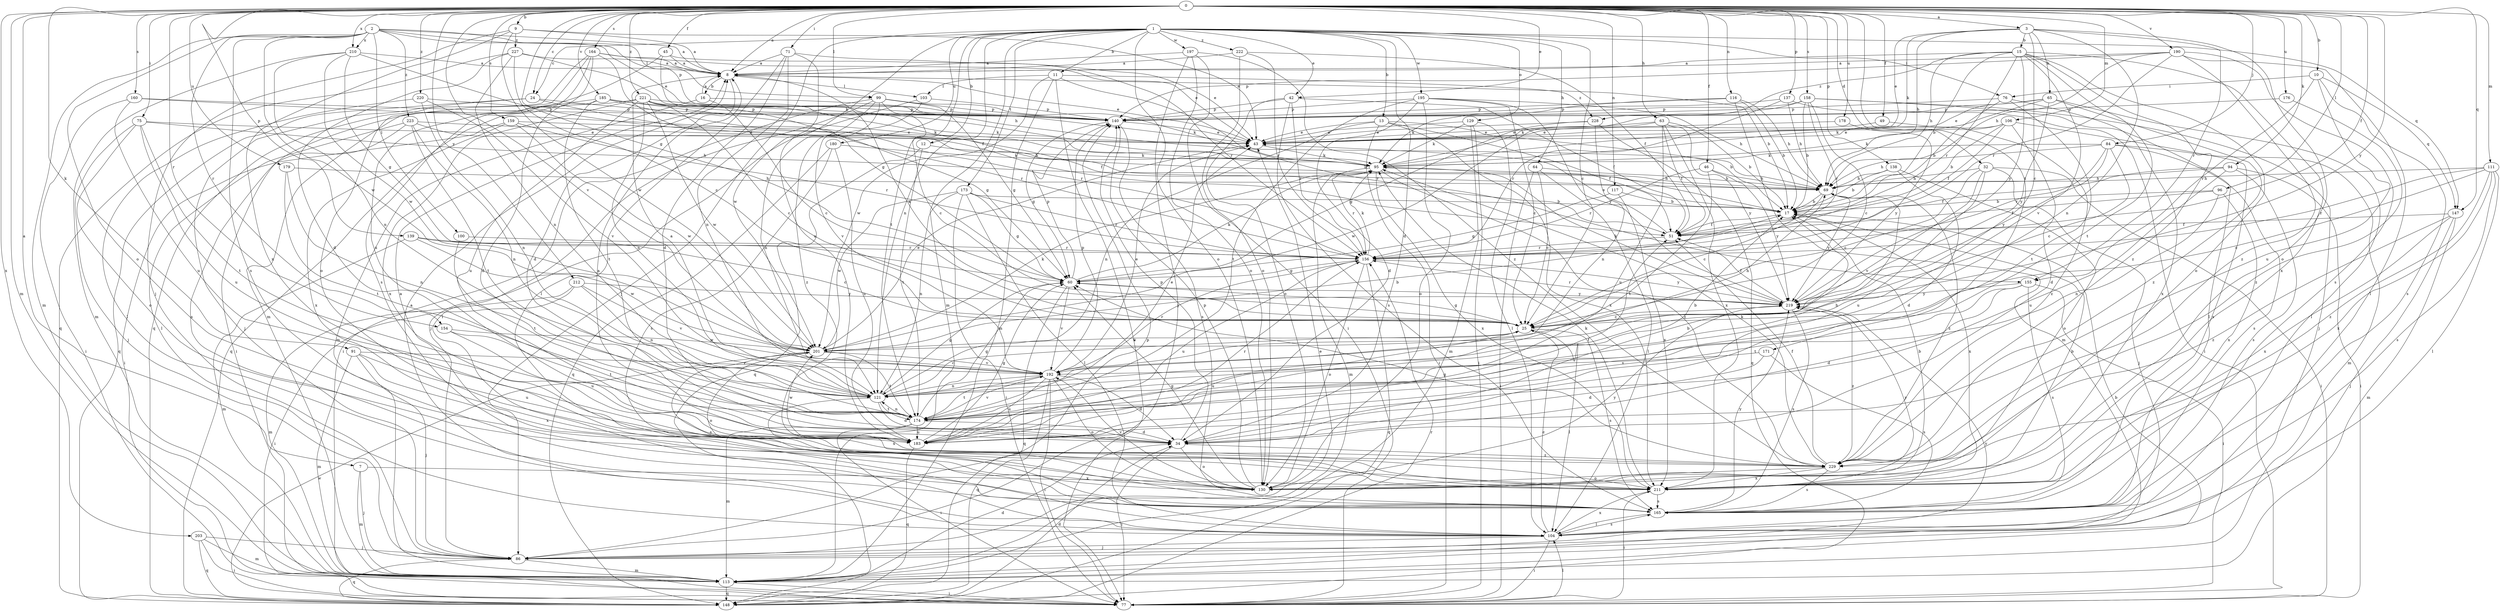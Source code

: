 strict digraph  {
0;
1;
2;
3;
7;
8;
9;
10;
11;
12;
13;
15;
16;
17;
24;
25;
32;
34;
42;
43;
45;
46;
49;
51;
60;
63;
64;
65;
69;
71;
75;
76;
77;
84;
86;
91;
94;
95;
96;
99;
100;
103;
104;
106;
111;
113;
116;
117;
121;
129;
130;
137;
138;
139;
140;
147;
148;
154;
155;
156;
158;
159;
160;
164;
165;
171;
173;
174;
176;
178;
179;
180;
183;
185;
190;
192;
195;
197;
201;
203;
210;
211;
212;
219;
220;
221;
222;
223;
227;
228;
229;
0 -> 3  [label=a];
0 -> 7  [label=a];
0 -> 8  [label=a];
0 -> 9  [label=b];
0 -> 10  [label=b];
0 -> 24  [label=c];
0 -> 32  [label=d];
0 -> 42  [label=e];
0 -> 45  [label=f];
0 -> 46  [label=f];
0 -> 49  [label=f];
0 -> 51  [label=f];
0 -> 60  [label=g];
0 -> 63  [label=h];
0 -> 71  [label=i];
0 -> 75  [label=i];
0 -> 84  [label=j];
0 -> 91  [label=k];
0 -> 94  [label=k];
0 -> 96  [label=l];
0 -> 99  [label=l];
0 -> 106  [label=m];
0 -> 111  [label=m];
0 -> 113  [label=m];
0 -> 116  [label=n];
0 -> 117  [label=n];
0 -> 137  [label=p];
0 -> 138  [label=p];
0 -> 139  [label=p];
0 -> 147  [label=q];
0 -> 154  [label=r];
0 -> 158  [label=s];
0 -> 159  [label=s];
0 -> 160  [label=s];
0 -> 164  [label=s];
0 -> 171  [label=t];
0 -> 176  [label=u];
0 -> 178  [label=u];
0 -> 179  [label=u];
0 -> 185  [label=v];
0 -> 190  [label=v];
0 -> 192  [label=v];
0 -> 203  [label=x];
0 -> 210  [label=x];
0 -> 212  [label=y];
0 -> 219  [label=y];
0 -> 220  [label=z];
0 -> 221  [label=z];
1 -> 11  [label=b];
1 -> 12  [label=b];
1 -> 13  [label=b];
1 -> 24  [label=c];
1 -> 25  [label=c];
1 -> 34  [label=d];
1 -> 42  [label=e];
1 -> 64  [label=h];
1 -> 76  [label=i];
1 -> 86  [label=j];
1 -> 113  [label=m];
1 -> 121  [label=n];
1 -> 129  [label=o];
1 -> 130  [label=o];
1 -> 147  [label=q];
1 -> 173  [label=t];
1 -> 174  [label=t];
1 -> 180  [label=u];
1 -> 183  [label=u];
1 -> 195  [label=w];
1 -> 197  [label=w];
1 -> 222  [label=z];
2 -> 8  [label=a];
2 -> 43  [label=e];
2 -> 99  [label=l];
2 -> 100  [label=l];
2 -> 113  [label=m];
2 -> 130  [label=o];
2 -> 140  [label=p];
2 -> 154  [label=r];
2 -> 165  [label=s];
2 -> 201  [label=w];
2 -> 210  [label=x];
2 -> 223  [label=z];
3 -> 15  [label=b];
3 -> 25  [label=c];
3 -> 43  [label=e];
3 -> 65  [label=h];
3 -> 69  [label=h];
3 -> 95  [label=k];
3 -> 121  [label=n];
3 -> 130  [label=o];
3 -> 155  [label=r];
7 -> 86  [label=j];
7 -> 113  [label=m];
7 -> 211  [label=x];
8 -> 16  [label=b];
8 -> 17  [label=b];
8 -> 34  [label=d];
8 -> 43  [label=e];
8 -> 103  [label=l];
9 -> 8  [label=a];
9 -> 43  [label=e];
9 -> 86  [label=j];
9 -> 201  [label=w];
9 -> 211  [label=x];
9 -> 227  [label=z];
10 -> 76  [label=i];
10 -> 147  [label=q];
10 -> 155  [label=r];
10 -> 165  [label=s];
10 -> 183  [label=u];
11 -> 77  [label=i];
11 -> 103  [label=l];
11 -> 113  [label=m];
11 -> 155  [label=r];
11 -> 201  [label=w];
11 -> 228  [label=z];
12 -> 95  [label=k];
12 -> 148  [label=q];
12 -> 174  [label=t];
13 -> 17  [label=b];
13 -> 43  [label=e];
13 -> 51  [label=f];
13 -> 77  [label=i];
13 -> 121  [label=n];
13 -> 211  [label=x];
15 -> 8  [label=a];
15 -> 17  [label=b];
15 -> 69  [label=h];
15 -> 130  [label=o];
15 -> 156  [label=r];
15 -> 174  [label=t];
15 -> 192  [label=v];
15 -> 211  [label=x];
15 -> 219  [label=y];
15 -> 228  [label=z];
15 -> 229  [label=z];
16 -> 8  [label=a];
16 -> 25  [label=c];
16 -> 113  [label=m];
16 -> 140  [label=p];
17 -> 51  [label=f];
17 -> 211  [label=x];
24 -> 86  [label=j];
24 -> 140  [label=p];
24 -> 148  [label=q];
24 -> 156  [label=r];
25 -> 8  [label=a];
25 -> 60  [label=g];
25 -> 104  [label=l];
25 -> 165  [label=s];
25 -> 183  [label=u];
25 -> 201  [label=w];
32 -> 25  [label=c];
32 -> 69  [label=h];
32 -> 77  [label=i];
32 -> 86  [label=j];
32 -> 183  [label=u];
32 -> 192  [label=v];
34 -> 17  [label=b];
34 -> 77  [label=i];
34 -> 130  [label=o];
34 -> 140  [label=p];
34 -> 229  [label=z];
42 -> 51  [label=f];
42 -> 130  [label=o];
42 -> 140  [label=p];
42 -> 156  [label=r];
42 -> 165  [label=s];
43 -> 95  [label=k];
45 -> 8  [label=a];
45 -> 43  [label=e];
45 -> 69  [label=h];
45 -> 113  [label=m];
46 -> 69  [label=h];
46 -> 156  [label=r];
46 -> 174  [label=t];
46 -> 219  [label=y];
49 -> 43  [label=e];
49 -> 229  [label=z];
51 -> 43  [label=e];
51 -> 156  [label=r];
60 -> 95  [label=k];
60 -> 140  [label=p];
60 -> 148  [label=q];
60 -> 192  [label=v];
60 -> 219  [label=y];
63 -> 17  [label=b];
63 -> 43  [label=e];
63 -> 51  [label=f];
63 -> 183  [label=u];
63 -> 201  [label=w];
63 -> 211  [label=x];
63 -> 219  [label=y];
64 -> 25  [label=c];
64 -> 69  [label=h];
64 -> 77  [label=i];
64 -> 104  [label=l];
65 -> 43  [label=e];
65 -> 95  [label=k];
65 -> 104  [label=l];
65 -> 140  [label=p];
65 -> 219  [label=y];
65 -> 229  [label=z];
69 -> 17  [label=b];
69 -> 25  [label=c];
69 -> 219  [label=y];
69 -> 229  [label=z];
71 -> 8  [label=a];
71 -> 34  [label=d];
71 -> 104  [label=l];
71 -> 121  [label=n];
71 -> 156  [label=r];
71 -> 201  [label=w];
75 -> 43  [label=e];
75 -> 69  [label=h];
75 -> 86  [label=j];
75 -> 130  [label=o];
75 -> 174  [label=t];
75 -> 183  [label=u];
76 -> 17  [label=b];
76 -> 140  [label=p];
76 -> 174  [label=t];
76 -> 211  [label=x];
77 -> 104  [label=l];
84 -> 25  [label=c];
84 -> 69  [label=h];
84 -> 95  [label=k];
84 -> 113  [label=m];
84 -> 156  [label=r];
84 -> 165  [label=s];
84 -> 219  [label=y];
86 -> 43  [label=e];
86 -> 113  [label=m];
86 -> 140  [label=p];
86 -> 148  [label=q];
91 -> 86  [label=j];
91 -> 113  [label=m];
91 -> 183  [label=u];
91 -> 192  [label=v];
91 -> 211  [label=x];
94 -> 51  [label=f];
94 -> 69  [label=h];
94 -> 77  [label=i];
94 -> 165  [label=s];
94 -> 183  [label=u];
95 -> 69  [label=h];
95 -> 113  [label=m];
95 -> 156  [label=r];
95 -> 211  [label=x];
95 -> 229  [label=z];
96 -> 17  [label=b];
96 -> 51  [label=f];
96 -> 121  [label=n];
96 -> 211  [label=x];
99 -> 25  [label=c];
99 -> 60  [label=g];
99 -> 77  [label=i];
99 -> 95  [label=k];
99 -> 104  [label=l];
99 -> 121  [label=n];
99 -> 140  [label=p];
99 -> 192  [label=v];
100 -> 156  [label=r];
100 -> 174  [label=t];
103 -> 86  [label=j];
103 -> 140  [label=p];
103 -> 229  [label=z];
104 -> 8  [label=a];
104 -> 25  [label=c];
104 -> 77  [label=i];
104 -> 86  [label=j];
104 -> 165  [label=s];
104 -> 211  [label=x];
106 -> 17  [label=b];
106 -> 34  [label=d];
106 -> 43  [label=e];
106 -> 51  [label=f];
106 -> 95  [label=k];
106 -> 165  [label=s];
111 -> 25  [label=c];
111 -> 69  [label=h];
111 -> 104  [label=l];
111 -> 156  [label=r];
111 -> 165  [label=s];
111 -> 211  [label=x];
111 -> 229  [label=z];
113 -> 17  [label=b];
113 -> 34  [label=d];
113 -> 77  [label=i];
113 -> 148  [label=q];
113 -> 219  [label=y];
116 -> 17  [label=b];
116 -> 69  [label=h];
116 -> 95  [label=k];
116 -> 113  [label=m];
116 -> 140  [label=p];
117 -> 17  [label=b];
117 -> 60  [label=g];
117 -> 211  [label=x];
121 -> 8  [label=a];
121 -> 17  [label=b];
121 -> 25  [label=c];
121 -> 34  [label=d];
121 -> 60  [label=g];
121 -> 174  [label=t];
121 -> 211  [label=x];
129 -> 43  [label=e];
129 -> 77  [label=i];
129 -> 95  [label=k];
129 -> 104  [label=l];
129 -> 113  [label=m];
130 -> 17  [label=b];
130 -> 60  [label=g];
130 -> 140  [label=p];
130 -> 192  [label=v];
130 -> 219  [label=y];
137 -> 69  [label=h];
137 -> 77  [label=i];
137 -> 140  [label=p];
137 -> 156  [label=r];
138 -> 17  [label=b];
138 -> 34  [label=d];
138 -> 69  [label=h];
138 -> 130  [label=o];
139 -> 25  [label=c];
139 -> 113  [label=m];
139 -> 156  [label=r];
139 -> 201  [label=w];
140 -> 43  [label=e];
140 -> 60  [label=g];
140 -> 165  [label=s];
147 -> 51  [label=f];
147 -> 86  [label=j];
147 -> 113  [label=m];
147 -> 211  [label=x];
147 -> 229  [label=z];
148 -> 34  [label=d];
148 -> 156  [label=r];
148 -> 201  [label=w];
154 -> 174  [label=t];
154 -> 183  [label=u];
154 -> 201  [label=w];
155 -> 34  [label=d];
155 -> 77  [label=i];
155 -> 165  [label=s];
155 -> 174  [label=t];
155 -> 219  [label=y];
156 -> 60  [label=g];
156 -> 95  [label=k];
156 -> 130  [label=o];
156 -> 148  [label=q];
156 -> 183  [label=u];
156 -> 219  [label=y];
158 -> 17  [label=b];
158 -> 25  [label=c];
158 -> 86  [label=j];
158 -> 95  [label=k];
158 -> 104  [label=l];
158 -> 140  [label=p];
158 -> 156  [label=r];
159 -> 43  [label=e];
159 -> 77  [label=i];
159 -> 156  [label=r];
159 -> 201  [label=w];
159 -> 211  [label=x];
160 -> 17  [label=b];
160 -> 77  [label=i];
160 -> 140  [label=p];
160 -> 183  [label=u];
164 -> 8  [label=a];
164 -> 43  [label=e];
164 -> 60  [label=g];
164 -> 130  [label=o];
164 -> 148  [label=q];
164 -> 165  [label=s];
164 -> 183  [label=u];
165 -> 8  [label=a];
165 -> 104  [label=l];
165 -> 219  [label=y];
171 -> 34  [label=d];
171 -> 165  [label=s];
171 -> 192  [label=v];
173 -> 17  [label=b];
173 -> 60  [label=g];
173 -> 77  [label=i];
173 -> 104  [label=l];
173 -> 121  [label=n];
173 -> 156  [label=r];
173 -> 201  [label=w];
174 -> 34  [label=d];
174 -> 43  [label=e];
174 -> 60  [label=g];
174 -> 69  [label=h];
174 -> 77  [label=i];
174 -> 113  [label=m];
174 -> 121  [label=n];
174 -> 183  [label=u];
174 -> 192  [label=v];
176 -> 140  [label=p];
176 -> 229  [label=z];
178 -> 43  [label=e];
178 -> 219  [label=y];
179 -> 69  [label=h];
179 -> 121  [label=n];
179 -> 174  [label=t];
180 -> 95  [label=k];
180 -> 148  [label=q];
180 -> 165  [label=s];
180 -> 183  [label=u];
183 -> 51  [label=f];
183 -> 60  [label=g];
183 -> 148  [label=q];
183 -> 156  [label=r];
183 -> 201  [label=w];
185 -> 34  [label=d];
185 -> 77  [label=i];
185 -> 95  [label=k];
185 -> 140  [label=p];
185 -> 156  [label=r];
185 -> 174  [label=t];
190 -> 8  [label=a];
190 -> 69  [label=h];
190 -> 104  [label=l];
190 -> 140  [label=p];
190 -> 156  [label=r];
190 -> 165  [label=s];
190 -> 229  [label=z];
192 -> 34  [label=d];
192 -> 43  [label=e];
192 -> 77  [label=i];
192 -> 121  [label=n];
192 -> 130  [label=o];
192 -> 140  [label=p];
192 -> 148  [label=q];
192 -> 156  [label=r];
192 -> 174  [label=t];
192 -> 183  [label=u];
195 -> 25  [label=c];
195 -> 34  [label=d];
195 -> 69  [label=h];
195 -> 130  [label=o];
195 -> 140  [label=p];
195 -> 174  [label=t];
195 -> 219  [label=y];
197 -> 8  [label=a];
197 -> 77  [label=i];
197 -> 86  [label=j];
197 -> 130  [label=o];
197 -> 229  [label=z];
201 -> 17  [label=b];
201 -> 43  [label=e];
201 -> 69  [label=h];
201 -> 95  [label=k];
201 -> 130  [label=o];
201 -> 165  [label=s];
201 -> 174  [label=t];
201 -> 192  [label=v];
203 -> 77  [label=i];
203 -> 86  [label=j];
203 -> 113  [label=m];
203 -> 148  [label=q];
210 -> 8  [label=a];
210 -> 51  [label=f];
210 -> 60  [label=g];
210 -> 113  [label=m];
210 -> 121  [label=n];
210 -> 201  [label=w];
211 -> 17  [label=b];
211 -> 77  [label=i];
211 -> 95  [label=k];
211 -> 165  [label=s];
211 -> 219  [label=y];
212 -> 77  [label=i];
212 -> 113  [label=m];
212 -> 121  [label=n];
212 -> 192  [label=v];
212 -> 219  [label=y];
219 -> 25  [label=c];
219 -> 51  [label=f];
219 -> 95  [label=k];
219 -> 156  [label=r];
219 -> 165  [label=s];
219 -> 229  [label=z];
220 -> 104  [label=l];
220 -> 121  [label=n];
220 -> 140  [label=p];
220 -> 192  [label=v];
221 -> 25  [label=c];
221 -> 51  [label=f];
221 -> 60  [label=g];
221 -> 95  [label=k];
221 -> 121  [label=n];
221 -> 140  [label=p];
221 -> 148  [label=q];
221 -> 183  [label=u];
221 -> 201  [label=w];
221 -> 211  [label=x];
222 -> 8  [label=a];
222 -> 51  [label=f];
222 -> 130  [label=o];
222 -> 156  [label=r];
223 -> 17  [label=b];
223 -> 43  [label=e];
223 -> 104  [label=l];
223 -> 121  [label=n];
223 -> 165  [label=s];
223 -> 174  [label=t];
227 -> 8  [label=a];
227 -> 25  [label=c];
227 -> 34  [label=d];
227 -> 95  [label=k];
227 -> 121  [label=n];
227 -> 148  [label=q];
228 -> 43  [label=e];
228 -> 60  [label=g];
228 -> 121  [label=n];
228 -> 148  [label=q];
229 -> 8  [label=a];
229 -> 51  [label=f];
229 -> 60  [label=g];
229 -> 95  [label=k];
229 -> 130  [label=o];
229 -> 165  [label=s];
229 -> 211  [label=x];
}
